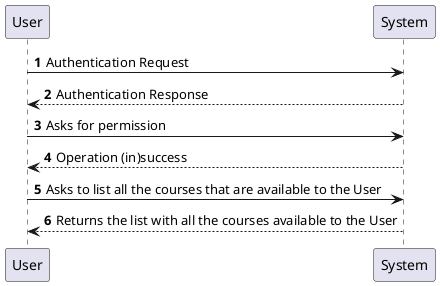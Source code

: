 @startuml
'https://plantuml.com/sequence-diagram

autonumber

User -> System: Authentication Request
System --> User: Authentication Response

User -> System: Asks for permission
User <-- System: Operation (in)success

User -> System: Asks to list all the courses that are available to the User
User <-- System: Returns the list with all the courses available to the User
@enduml